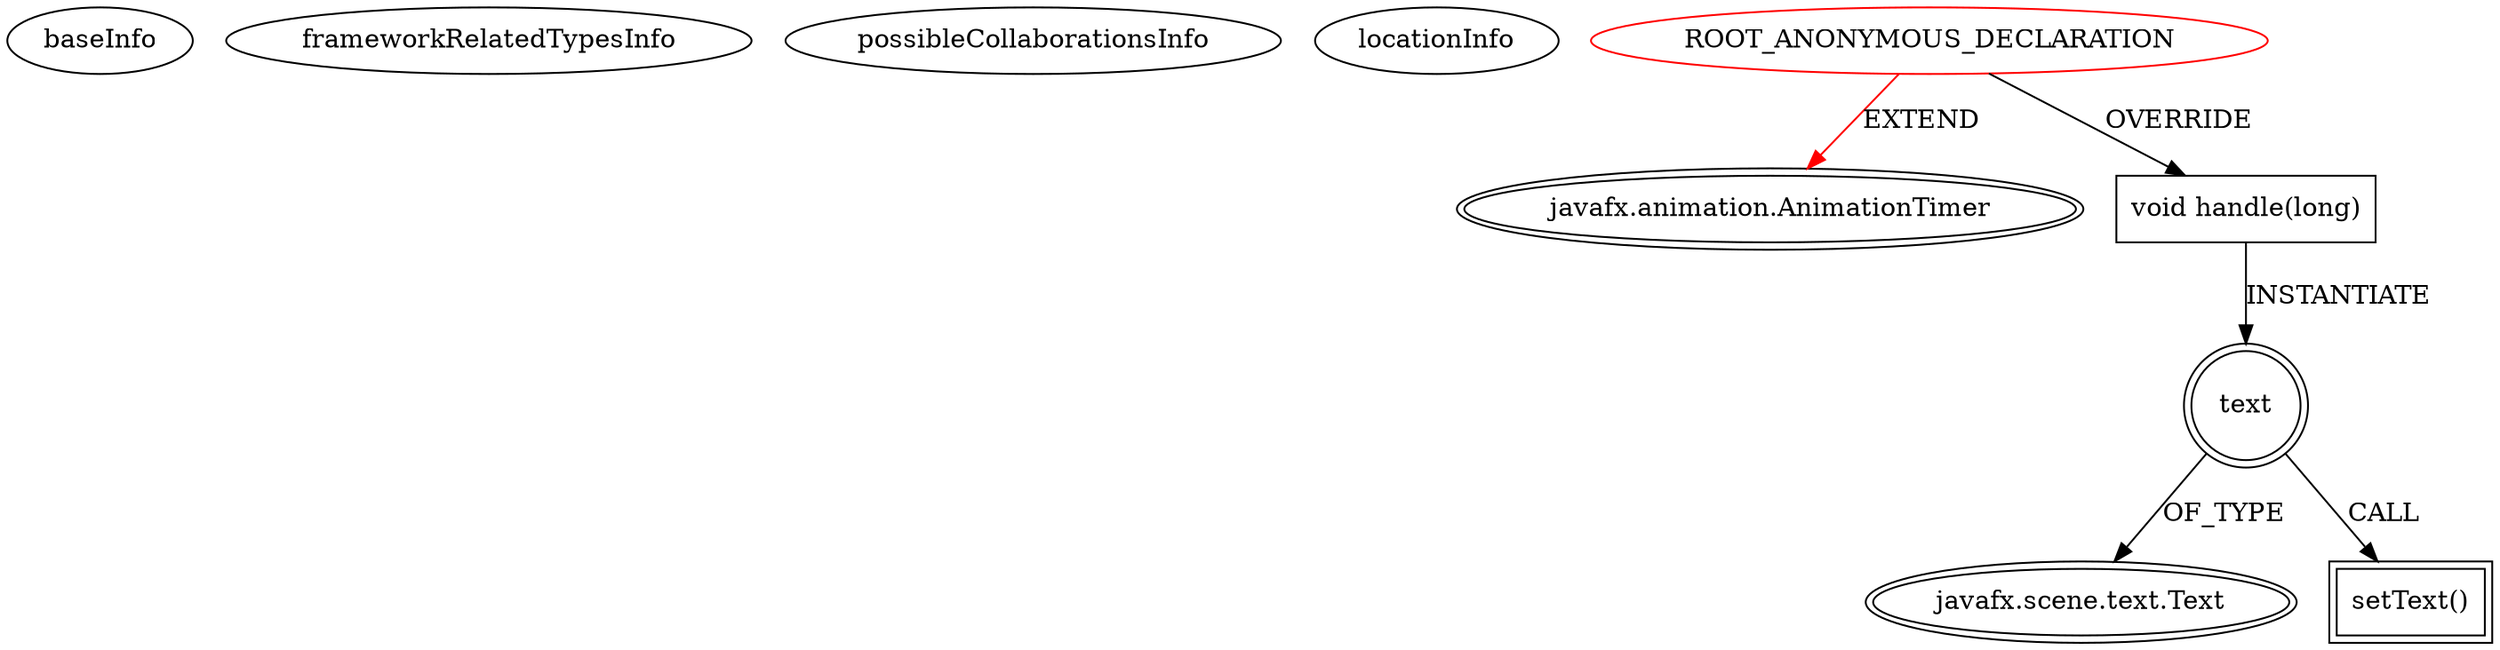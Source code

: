 digraph {
baseInfo[graphId=4049,category="extension_graph",isAnonymous=true,possibleRelation=false]
frameworkRelatedTypesInfo[0="javafx.animation.AnimationTimer"]
possibleCollaborationsInfo[]
locationInfo[projectName="rodrigoSaladoAnaya-GameOfLife",filePath="/rodrigoSaladoAnaya-GameOfLife/GameOfLife-master/Play/src/gameOfLife/Play.java",contextSignature="javafx.animation.AnimationTimer getTimer(javafx.scene.text.Text)",graphId="4049"]
0[label="ROOT_ANONYMOUS_DECLARATION",vertexType="ROOT_ANONYMOUS_DECLARATION",isFrameworkType=false,color=red]
1[label="javafx.animation.AnimationTimer",vertexType="FRAMEWORK_CLASS_TYPE",isFrameworkType=true,peripheries=2]
2[label="void handle(long)",vertexType="OVERRIDING_METHOD_DECLARATION",isFrameworkType=false,shape=box]
3[label="text",vertexType="VARIABLE_EXPRESION",isFrameworkType=true,peripheries=2,shape=circle]
5[label="javafx.scene.text.Text",vertexType="FRAMEWORK_CLASS_TYPE",isFrameworkType=true,peripheries=2]
4[label="setText()",vertexType="INSIDE_CALL",isFrameworkType=true,peripheries=2,shape=box]
0->1[label="EXTEND",color=red]
0->2[label="OVERRIDE"]
2->3[label="INSTANTIATE"]
3->5[label="OF_TYPE"]
3->4[label="CALL"]
}
